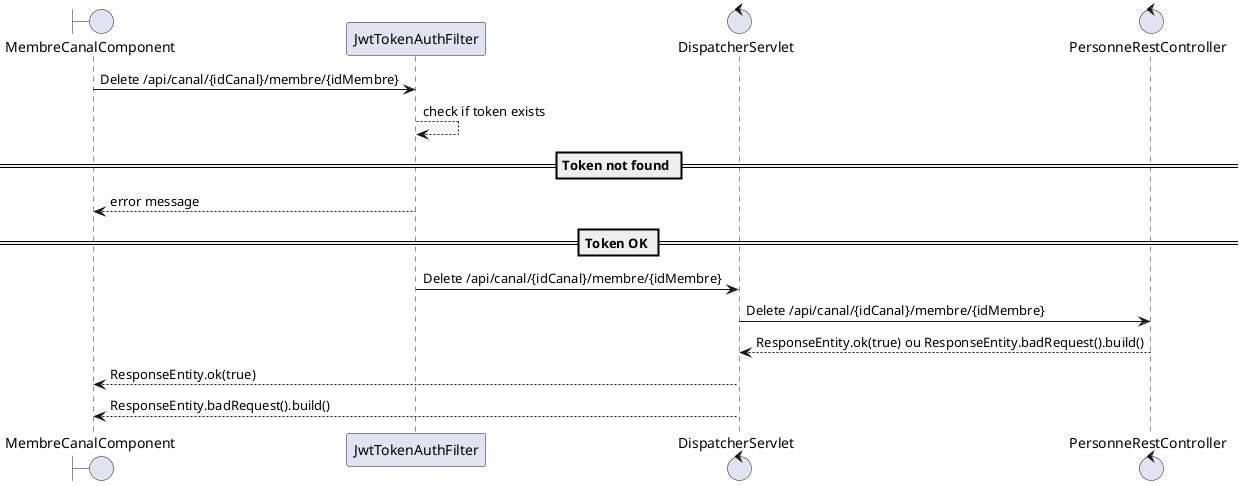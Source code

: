 == SupprimerMembresDuCanal ==

@startuml
boundary MembreCanalComponent
participant JwtTokenAuthFilter
control DispatcherServlet 
control PersonneRestController 


MembreCanalComponent -> JwtTokenAuthFilter : Delete /api/canal/{idCanal}/membre/{idMembre}
JwtTokenAuthFilter --> JwtTokenAuthFilter : check if token exists
==Token not found ==
JwtTokenAuthFilter --> MembreCanalComponent : error message 
==Token OK ==
JwtTokenAuthFilter -> DispatcherServlet : Delete /api/canal/{idCanal}/membre/{idMembre}
DispatcherServlet -> PersonneRestController : Delete /api/canal/{idCanal}/membre/{idMembre}
PersonneRestController --> DispatcherServlet : ResponseEntity.ok(true) ou ResponseEntity.badRequest().build()
DispatcherServlet --> MembreCanalComponent : ResponseEntity.ok(true)
DispatcherServlet --> MembreCanalComponent : ResponseEntity.badRequest().build()
@endumls